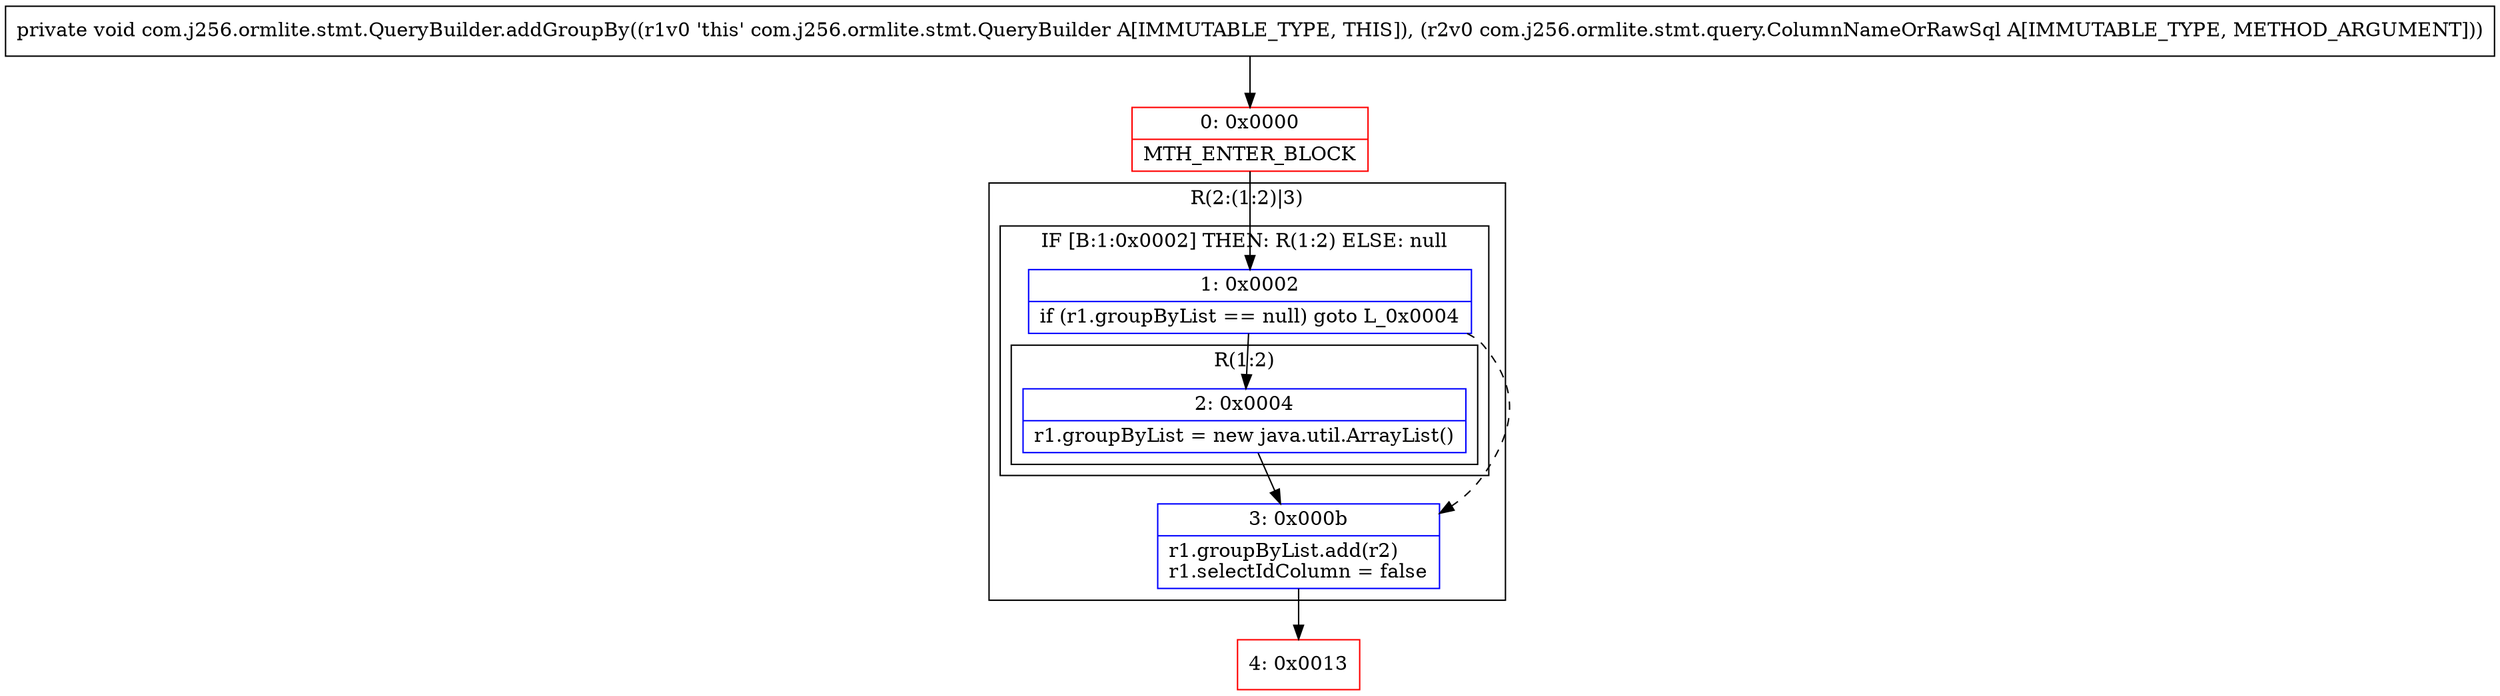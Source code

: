 digraph "CFG forcom.j256.ormlite.stmt.QueryBuilder.addGroupBy(Lcom\/j256\/ormlite\/stmt\/query\/ColumnNameOrRawSql;)V" {
subgraph cluster_Region_334600078 {
label = "R(2:(1:2)|3)";
node [shape=record,color=blue];
subgraph cluster_IfRegion_434709997 {
label = "IF [B:1:0x0002] THEN: R(1:2) ELSE: null";
node [shape=record,color=blue];
Node_1 [shape=record,label="{1\:\ 0x0002|if (r1.groupByList == null) goto L_0x0004\l}"];
subgraph cluster_Region_529354319 {
label = "R(1:2)";
node [shape=record,color=blue];
Node_2 [shape=record,label="{2\:\ 0x0004|r1.groupByList = new java.util.ArrayList()\l}"];
}
}
Node_3 [shape=record,label="{3\:\ 0x000b|r1.groupByList.add(r2)\lr1.selectIdColumn = false\l}"];
}
Node_0 [shape=record,color=red,label="{0\:\ 0x0000|MTH_ENTER_BLOCK\l}"];
Node_4 [shape=record,color=red,label="{4\:\ 0x0013}"];
MethodNode[shape=record,label="{private void com.j256.ormlite.stmt.QueryBuilder.addGroupBy((r1v0 'this' com.j256.ormlite.stmt.QueryBuilder A[IMMUTABLE_TYPE, THIS]), (r2v0 com.j256.ormlite.stmt.query.ColumnNameOrRawSql A[IMMUTABLE_TYPE, METHOD_ARGUMENT])) }"];
MethodNode -> Node_0;
Node_1 -> Node_2;
Node_1 -> Node_3[style=dashed];
Node_2 -> Node_3;
Node_3 -> Node_4;
Node_0 -> Node_1;
}

